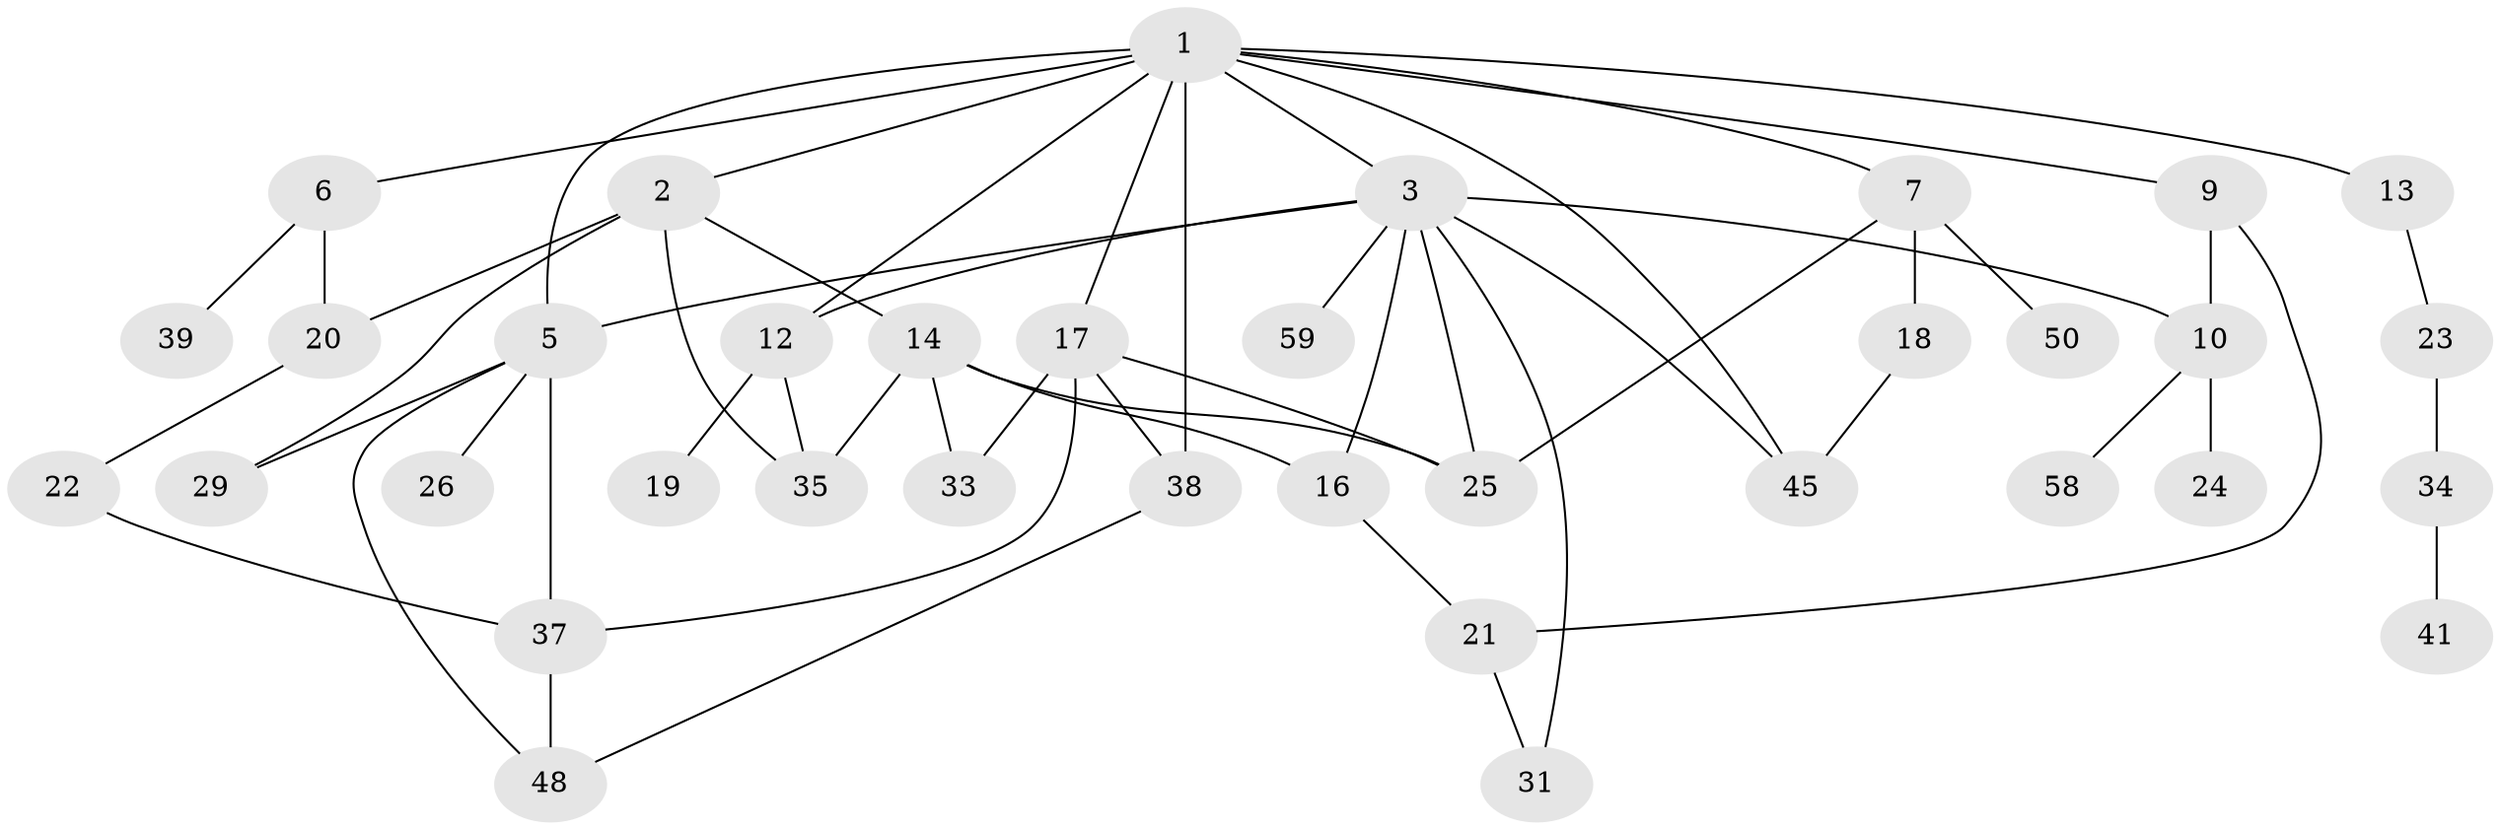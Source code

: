 // original degree distribution, {6: 0.05084745762711865, 7: 0.01694915254237288, 4: 0.11864406779661017, 3: 0.22033898305084745, 1: 0.23728813559322035, 2: 0.288135593220339, 5: 0.06779661016949153}
// Generated by graph-tools (version 1.1) at 2025/10/02/27/25 16:10:51]
// undirected, 36 vertices, 56 edges
graph export_dot {
graph [start="1"]
  node [color=gray90,style=filled];
  1 [super="+4"];
  2 [super="+8"];
  3 [super="+56"];
  5 [super="+15"];
  6;
  7 [super="+28"];
  9;
  10 [super="+11"];
  12;
  13;
  14 [super="+32"];
  16 [super="+36"];
  17;
  18 [super="+43"];
  19 [super="+51"];
  20 [super="+27"];
  21 [super="+30"];
  22;
  23;
  24;
  25 [super="+40"];
  26;
  29 [super="+42"];
  31 [super="+46"];
  33 [super="+52"];
  34 [super="+44"];
  35 [super="+55"];
  37 [super="+57"];
  38 [super="+49"];
  39 [super="+47"];
  41;
  45 [super="+54"];
  48;
  50 [super="+53"];
  58;
  59;
  1 -- 2;
  1 -- 3;
  1 -- 5;
  1 -- 45;
  1 -- 38;
  1 -- 17;
  1 -- 6;
  1 -- 7;
  1 -- 9;
  1 -- 12;
  1 -- 13;
  2 -- 14;
  2 -- 29;
  2 -- 35;
  2 -- 20;
  3 -- 25;
  3 -- 31;
  3 -- 59;
  3 -- 5;
  3 -- 16;
  3 -- 12;
  3 -- 45;
  3 -- 10;
  5 -- 26;
  5 -- 29;
  5 -- 48;
  5 -- 37;
  6 -- 20;
  6 -- 39;
  7 -- 18;
  7 -- 50;
  7 -- 25;
  9 -- 10;
  9 -- 21;
  10 -- 24;
  10 -- 58;
  12 -- 19;
  12 -- 35;
  13 -- 23;
  14 -- 16;
  14 -- 25;
  14 -- 35 [weight=2];
  14 -- 33;
  16 -- 21;
  17 -- 33;
  17 -- 38;
  17 -- 37;
  17 -- 25;
  18 -- 45;
  20 -- 22;
  21 -- 31;
  22 -- 37;
  23 -- 34;
  34 -- 41;
  37 -- 48;
  38 -- 48;
}

